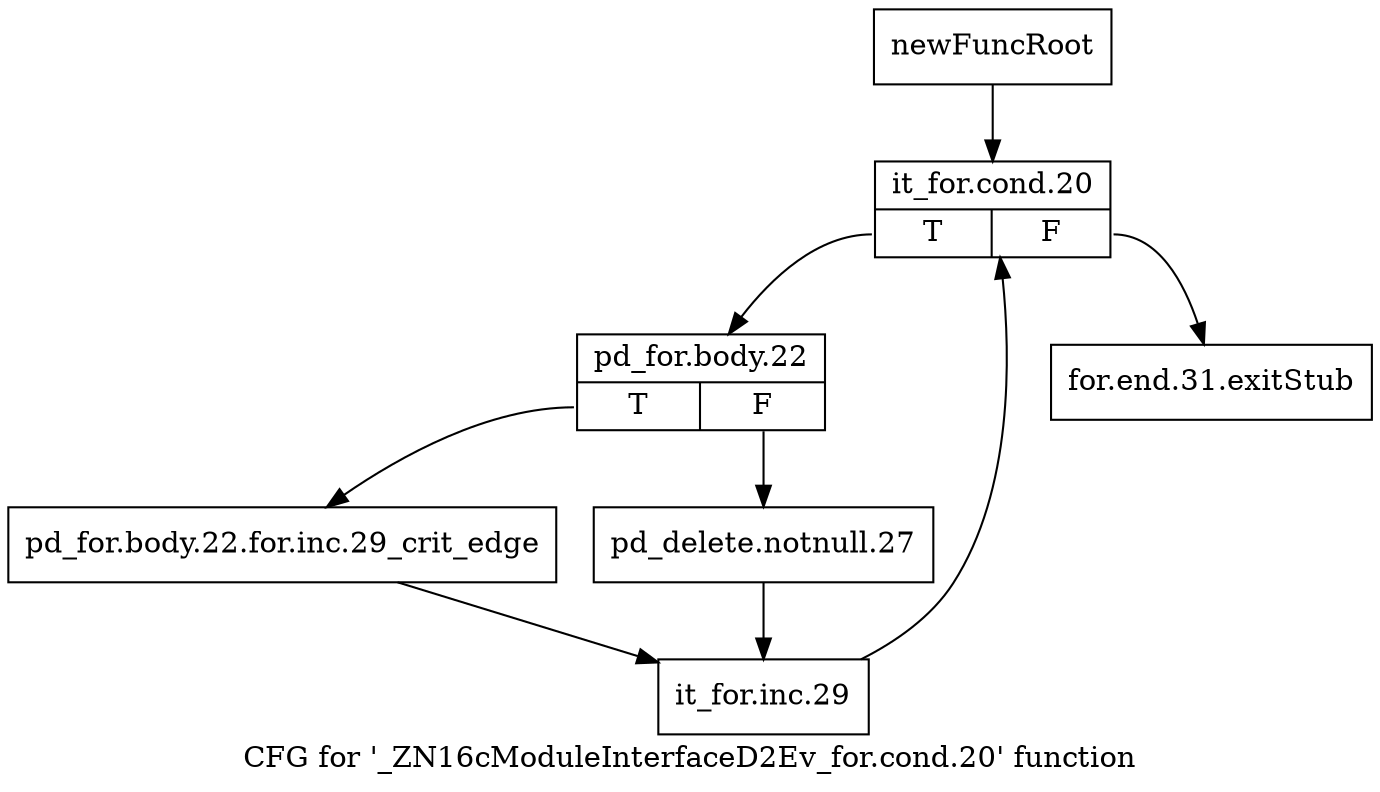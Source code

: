 digraph "CFG for '_ZN16cModuleInterfaceD2Ev_for.cond.20' function" {
	label="CFG for '_ZN16cModuleInterfaceD2Ev_for.cond.20' function";

	Node0x21234e0 [shape=record,label="{newFuncRoot}"];
	Node0x21234e0 -> Node0x2123580;
	Node0x2123530 [shape=record,label="{for.end.31.exitStub}"];
	Node0x2123580 [shape=record,label="{it_for.cond.20|{<s0>T|<s1>F}}"];
	Node0x2123580:s0 -> Node0x21235d0;
	Node0x2123580:s1 -> Node0x2123530;
	Node0x21235d0 [shape=record,label="{pd_for.body.22|{<s0>T|<s1>F}}"];
	Node0x21235d0:s0 -> Node0x2123670;
	Node0x21235d0:s1 -> Node0x2123620;
	Node0x2123620 [shape=record,label="{pd_delete.notnull.27}"];
	Node0x2123620 -> Node0x21236c0;
	Node0x2123670 [shape=record,label="{pd_for.body.22.for.inc.29_crit_edge}"];
	Node0x2123670 -> Node0x21236c0;
	Node0x21236c0 [shape=record,label="{it_for.inc.29}"];
	Node0x21236c0 -> Node0x2123580;
}
